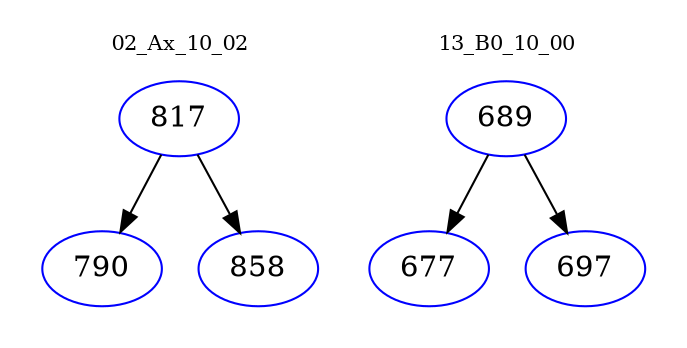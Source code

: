 digraph{
subgraph cluster_0 {
color = white
label = "02_Ax_10_02";
fontsize=10;
T0_817 [label="817", color="blue"]
T0_817 -> T0_790 [color="black"]
T0_790 [label="790", color="blue"]
T0_817 -> T0_858 [color="black"]
T0_858 [label="858", color="blue"]
}
subgraph cluster_1 {
color = white
label = "13_B0_10_00";
fontsize=10;
T1_689 [label="689", color="blue"]
T1_689 -> T1_677 [color="black"]
T1_677 [label="677", color="blue"]
T1_689 -> T1_697 [color="black"]
T1_697 [label="697", color="blue"]
}
}
